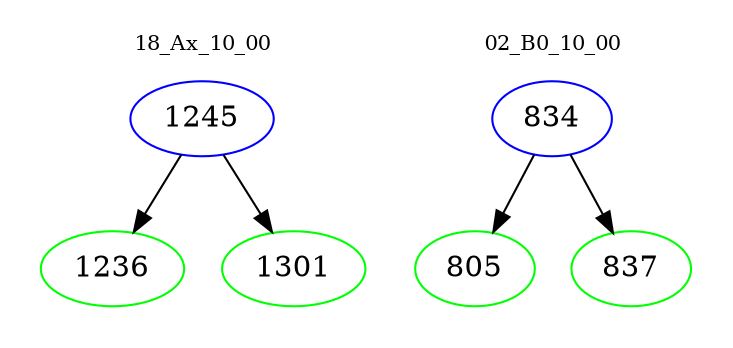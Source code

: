 digraph{
subgraph cluster_0 {
color = white
label = "18_Ax_10_00";
fontsize=10;
T0_1245 [label="1245", color="blue"]
T0_1245 -> T0_1236 [color="black"]
T0_1236 [label="1236", color="green"]
T0_1245 -> T0_1301 [color="black"]
T0_1301 [label="1301", color="green"]
}
subgraph cluster_1 {
color = white
label = "02_B0_10_00";
fontsize=10;
T1_834 [label="834", color="blue"]
T1_834 -> T1_805 [color="black"]
T1_805 [label="805", color="green"]
T1_834 -> T1_837 [color="black"]
T1_837 [label="837", color="green"]
}
}
